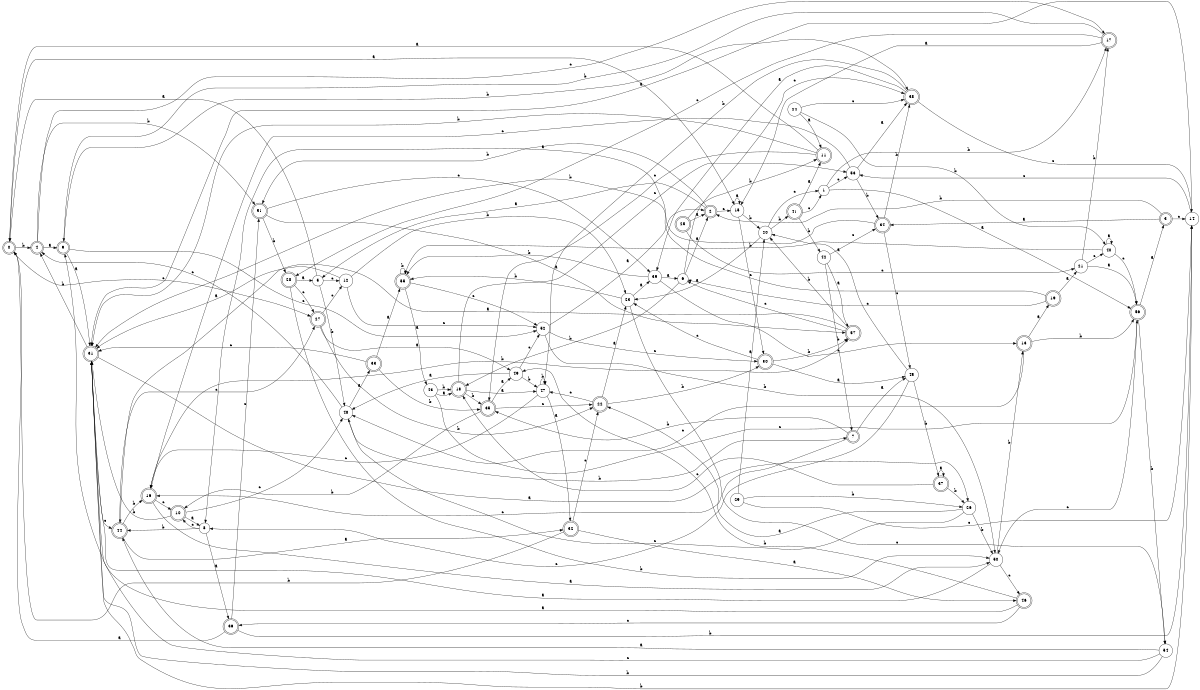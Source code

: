 digraph n47_8 {
__start0 [label="" shape="none"];

rankdir=LR;
size="8,5";

s0 [style="rounded,filled", color="black", fillcolor="white" shape="doublecircle", label="0"];
s1 [style="filled", color="black", fillcolor="white" shape="circle", label="1"];
s2 [style="rounded,filled", color="black", fillcolor="white" shape="doublecircle", label="2"];
s3 [style="rounded,filled", color="black", fillcolor="white" shape="doublecircle", label="3"];
s4 [style="rounded,filled", color="black", fillcolor="white" shape="doublecircle", label="4"];
s5 [style="filled", color="black", fillcolor="white" shape="circle", label="5"];
s6 [style="filled", color="black", fillcolor="white" shape="circle", label="6"];
s7 [style="rounded,filled", color="black", fillcolor="white" shape="doublecircle", label="7"];
s8 [style="filled", color="black", fillcolor="white" shape="circle", label="8"];
s9 [style="rounded,filled", color="black", fillcolor="white" shape="doublecircle", label="9"];
s10 [style="rounded,filled", color="black", fillcolor="white" shape="doublecircle", label="10"];
s11 [style="rounded,filled", color="black", fillcolor="white" shape="doublecircle", label="11"];
s12 [style="filled", color="black", fillcolor="white" shape="circle", label="12"];
s13 [style="rounded,filled", color="black", fillcolor="white" shape="doublecircle", label="13"];
s14 [style="filled", color="black", fillcolor="white" shape="circle", label="14"];
s15 [style="filled", color="black", fillcolor="white" shape="circle", label="15"];
s16 [style="rounded,filled", color="black", fillcolor="white" shape="doublecircle", label="16"];
s17 [style="rounded,filled", color="black", fillcolor="white" shape="doublecircle", label="17"];
s18 [style="rounded,filled", color="black", fillcolor="white" shape="doublecircle", label="18"];
s19 [style="rounded,filled", color="black", fillcolor="white" shape="doublecircle", label="19"];
s20 [style="filled", color="black", fillcolor="white" shape="circle", label="20"];
s21 [style="filled", color="black", fillcolor="white" shape="circle", label="21"];
s22 [style="rounded,filled", color="black", fillcolor="white" shape="doublecircle", label="22"];
s23 [style="filled", color="black", fillcolor="white" shape="circle", label="23"];
s24 [style="filled", color="black", fillcolor="white" shape="circle", label="24"];
s25 [style="rounded,filled", color="black", fillcolor="white" shape="doublecircle", label="25"];
s26 [style="filled", color="black", fillcolor="white" shape="circle", label="26"];
s27 [style="rounded,filled", color="black", fillcolor="white" shape="doublecircle", label="27"];
s28 [style="rounded,filled", color="black", fillcolor="white" shape="doublecircle", label="28"];
s29 [style="filled", color="black", fillcolor="white" shape="circle", label="29"];
s30 [style="rounded,filled", color="black", fillcolor="white" shape="doublecircle", label="30"];
s31 [style="rounded,filled", color="black", fillcolor="white" shape="doublecircle", label="31"];
s32 [style="rounded,filled", color="black", fillcolor="white" shape="doublecircle", label="32"];
s33 [style="rounded,filled", color="black", fillcolor="white" shape="doublecircle", label="33"];
s34 [style="rounded,filled", color="black", fillcolor="white" shape="doublecircle", label="34"];
s35 [style="rounded,filled", color="black", fillcolor="white" shape="doublecircle", label="35"];
s36 [style="rounded,filled", color="black", fillcolor="white" shape="doublecircle", label="36"];
s37 [style="rounded,filled", color="black", fillcolor="white" shape="doublecircle", label="37"];
s38 [style="rounded,filled", color="black", fillcolor="white" shape="doublecircle", label="38"];
s39 [style="filled", color="black", fillcolor="white" shape="circle", label="39"];
s40 [style="filled", color="black", fillcolor="white" shape="circle", label="40"];
s41 [style="rounded,filled", color="black", fillcolor="white" shape="doublecircle", label="41"];
s42 [style="filled", color="black", fillcolor="white" shape="circle", label="42"];
s43 [style="filled", color="black", fillcolor="white" shape="circle", label="43"];
s44 [style="rounded,filled", color="black", fillcolor="white" shape="doublecircle", label="44"];
s45 [style="filled", color="black", fillcolor="white" shape="circle", label="45"];
s46 [style="rounded,filled", color="black", fillcolor="white" shape="doublecircle", label="46"];
s47 [style="filled", color="black", fillcolor="white" shape="circle", label="47"];
s48 [style="filled", color="black", fillcolor="white" shape="circle", label="48"];
s49 [style="filled", color="black", fillcolor="white" shape="circle", label="49"];
s50 [style="filled", color="black", fillcolor="white" shape="circle", label="50"];
s51 [style="rounded,filled", color="black", fillcolor="white" shape="doublecircle", label="51"];
s52 [style="filled", color="black", fillcolor="white" shape="circle", label="52"];
s53 [style="filled", color="black", fillcolor="white" shape="circle", label="53"];
s54 [style="filled", color="black", fillcolor="white" shape="circle", label="54"];
s55 [style="rounded,filled", color="black", fillcolor="white" shape="doublecircle", label="55"];
s56 [style="rounded,filled", color="black", fillcolor="white" shape="doublecircle", label="56"];
s57 [style="rounded,filled", color="black", fillcolor="white" shape="doublecircle", label="57"];
s0 -> s15 [label="a"];
s0 -> s4 [label="b"];
s0 -> s27 [label="c"];
s1 -> s56 [label="a"];
s1 -> s17 [label="b"];
s1 -> s53 [label="c"];
s2 -> s5 [label="a"];
s2 -> s51 [label="b"];
s2 -> s15 [label="c"];
s3 -> s34 [label="a"];
s3 -> s2 [label="b"];
s3 -> s14 [label="c"];
s4 -> s9 [label="a"];
s4 -> s51 [label="b"];
s4 -> s17 [label="c"];
s5 -> s0 [label="a"];
s5 -> s48 [label="b"];
s5 -> s12 [label="c"];
s6 -> s2 [label="a"];
s6 -> s18 [label="b"];
s6 -> s38 [label="c"];
s7 -> s45 [label="a"];
s7 -> s35 [label="b"];
s7 -> s16 [label="c"];
s8 -> s36 [label="a"];
s8 -> s44 [label="b"];
s8 -> s10 [label="c"];
s9 -> s31 [label="a"];
s9 -> s38 [label="b"];
s9 -> s52 [label="c"];
s10 -> s8 [label="a"];
s10 -> s31 [label="b"];
s10 -> s48 [label="c"];
s11 -> s0 [label="a"];
s11 -> s31 [label="b"];
s11 -> s35 [label="c"];
s12 -> s31 [label="a"];
s12 -> s23 [label="b"];
s12 -> s52 [label="c"];
s13 -> s19 [label="a"];
s13 -> s56 [label="b"];
s13 -> s48 [label="c"];
s14 -> s31 [label="a"];
s14 -> s31 [label="b"];
s14 -> s53 [label="c"];
s15 -> s15 [label="a"];
s15 -> s20 [label="b"];
s15 -> s30 [label="c"];
s16 -> s50 [label="a"];
s16 -> s57 [label="b"];
s16 -> s10 [label="c"];
s17 -> s15 [label="a"];
s17 -> s9 [label="b"];
s17 -> s28 [label="c"];
s18 -> s47 [label="a"];
s18 -> s35 [label="b"];
s18 -> s53 [label="c"];
s19 -> s21 [label="a"];
s19 -> s31 [label="b"];
s19 -> s6 [label="c"];
s20 -> s23 [label="a"];
s20 -> s41 [label="b"];
s20 -> s1 [label="c"];
s21 -> s56 [label="a"];
s21 -> s17 [label="b"];
s21 -> s40 [label="c"];
s22 -> s23 [label="a"];
s22 -> s30 [label="b"];
s22 -> s47 [label="c"];
s23 -> s39 [label="a"];
s23 -> s55 [label="b"];
s23 -> s54 [label="c"];
s24 -> s11 [label="a"];
s24 -> s40 [label="b"];
s24 -> s38 [label="c"];
s25 -> s2 [label="a"];
s25 -> s11 [label="b"];
s25 -> s21 [label="c"];
s26 -> s22 [label="a"];
s26 -> s50 [label="b"];
s26 -> s48 [label="c"];
s27 -> s49 [label="a"];
s27 -> s22 [label="b"];
s27 -> s12 [label="c"];
s28 -> s5 [label="a"];
s28 -> s50 [label="b"];
s28 -> s27 [label="c"];
s29 -> s20 [label="a"];
s29 -> s26 [label="b"];
s29 -> s14 [label="c"];
s30 -> s45 [label="a"];
s30 -> s57 [label="b"];
s30 -> s23 [label="c"];
s31 -> s26 [label="a"];
s31 -> s4 [label="b"];
s31 -> s44 [label="c"];
s32 -> s46 [label="a"];
s32 -> s0 [label="b"];
s32 -> s22 [label="c"];
s33 -> s55 [label="a"];
s33 -> s35 [label="b"];
s33 -> s31 [label="c"];
s34 -> s8 [label="a"];
s34 -> s38 [label="b"];
s34 -> s45 [label="c"];
s35 -> s49 [label="a"];
s35 -> s10 [label="b"];
s35 -> s22 [label="c"];
s36 -> s0 [label="a"];
s36 -> s14 [label="b"];
s36 -> s51 [label="c"];
s37 -> s37 [label="a"];
s37 -> s26 [label="b"];
s37 -> s18 [label="c"];
s38 -> s39 [label="a"];
s38 -> s47 [label="b"];
s38 -> s14 [label="c"];
s39 -> s6 [label="a"];
s39 -> s55 [label="b"];
s39 -> s13 [label="c"];
s40 -> s40 [label="a"];
s40 -> s55 [label="b"];
s40 -> s56 [label="c"];
s41 -> s11 [label="a"];
s41 -> s42 [label="b"];
s41 -> s1 [label="c"];
s42 -> s57 [label="a"];
s42 -> s7 [label="b"];
s42 -> s34 [label="c"];
s43 -> s18 [label="a"];
s43 -> s18 [label="b"];
s43 -> s56 [label="c"];
s44 -> s32 [label="a"];
s44 -> s16 [label="b"];
s44 -> s27 [label="c"];
s45 -> s20 [label="a"];
s45 -> s37 [label="b"];
s45 -> s8 [label="c"];
s46 -> s9 [label="a"];
s46 -> s49 [label="b"];
s46 -> s36 [label="c"];
s47 -> s32 [label="a"];
s47 -> s47 [label="b"];
s47 -> s16 [label="c"];
s48 -> s33 [label="a"];
s48 -> s7 [label="b"];
s48 -> s4 [label="c"];
s49 -> s48 [label="a"];
s49 -> s47 [label="b"];
s49 -> s52 [label="c"];
s50 -> s31 [label="a"];
s50 -> s13 [label="b"];
s50 -> s46 [label="c"];
s51 -> s57 [label="a"];
s51 -> s28 [label="b"];
s51 -> s39 [label="c"];
s52 -> s2 [label="a"];
s52 -> s50 [label="b"];
s52 -> s30 [label="c"];
s53 -> s38 [label="a"];
s53 -> s34 [label="b"];
s53 -> s16 [label="c"];
s54 -> s44 [label="a"];
s54 -> s31 [label="b"];
s54 -> s31 [label="c"];
s55 -> s43 [label="a"];
s55 -> s55 [label="b"];
s55 -> s52 [label="c"];
s56 -> s3 [label="a"];
s56 -> s54 [label="b"];
s56 -> s50 [label="c"];
s57 -> s44 [label="a"];
s57 -> s20 [label="b"];
s57 -> s6 [label="c"];

}
